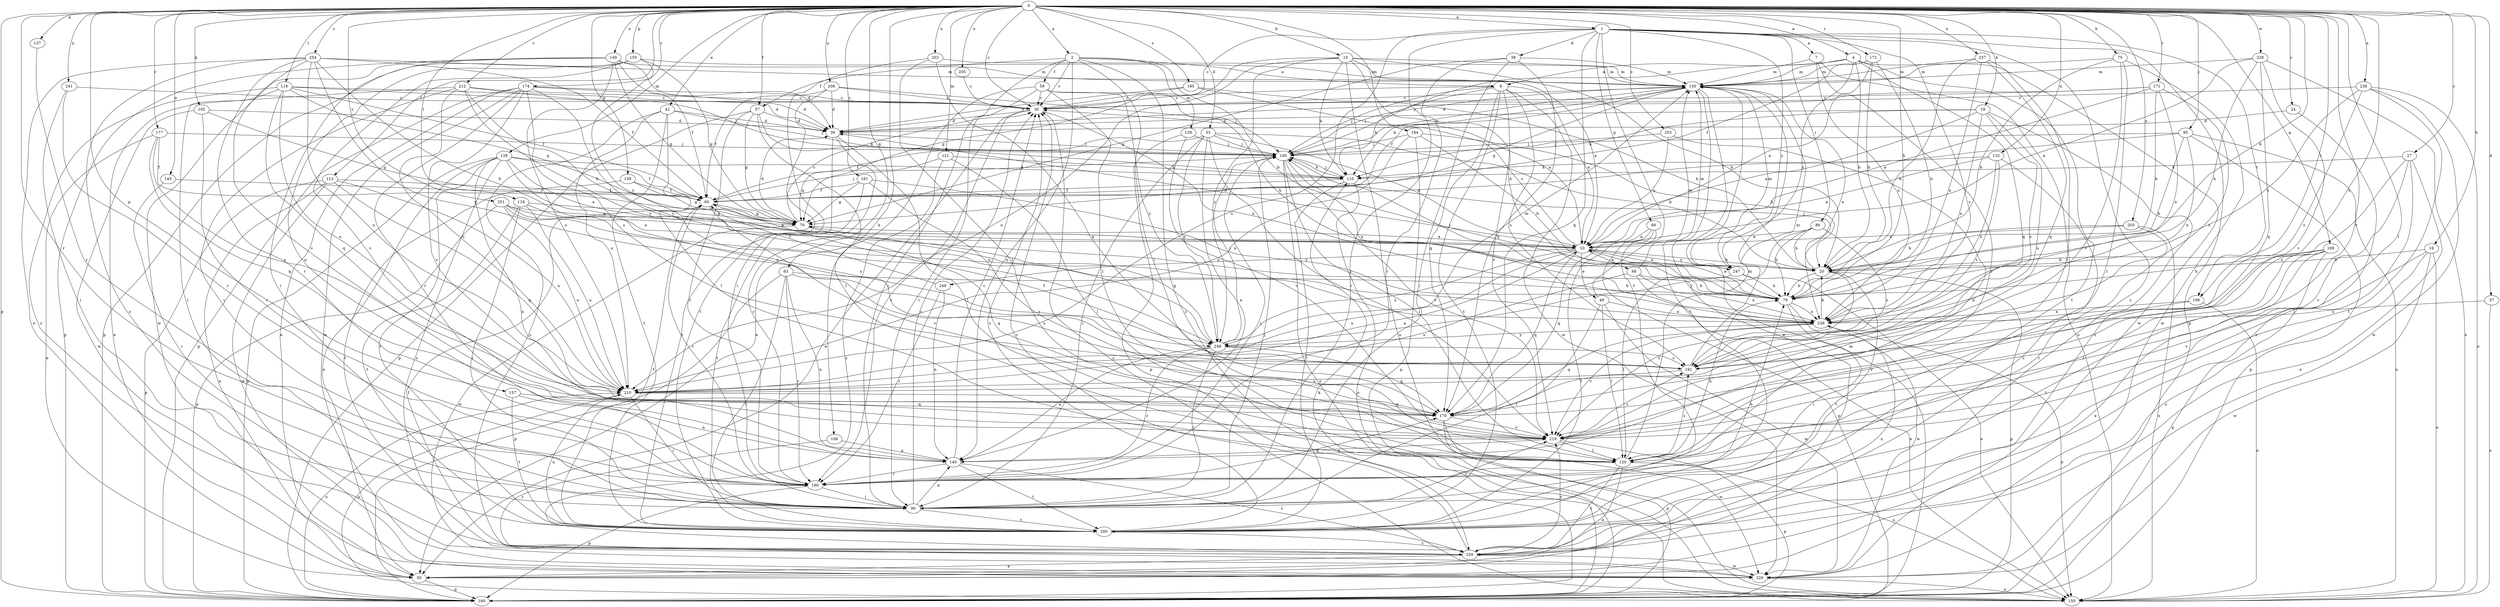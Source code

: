 strict digraph  {
0;
1;
2;
4;
7;
9;
10;
15;
16;
18;
20;
24;
27;
30;
33;
37;
38;
39;
42;
48;
49;
50;
57;
59;
60;
63;
66;
70;
75;
79;
86;
90;
95;
100;
105;
108;
110;
112;
118;
119;
120;
121;
128;
129;
130;
132;
137;
140;
143;
149;
150;
155;
157;
159;
160;
169;
170;
171;
172;
174;
177;
180;
181;
184;
185;
191;
198;
200;
202;
203;
205;
208;
210;
212;
219;
228;
229;
237;
238;
239;
241;
247;
248;
249;
251;
253;
254;
259;
0 -> 1  [label=a];
0 -> 2  [label=a];
0 -> 4  [label=a];
0 -> 15  [label=b];
0 -> 16  [label=b];
0 -> 18  [label=b];
0 -> 20  [label=b];
0 -> 24  [label=c];
0 -> 27  [label=c];
0 -> 30  [label=c];
0 -> 33  [label=d];
0 -> 37  [label=d];
0 -> 42  [label=e];
0 -> 57  [label=f];
0 -> 63  [label=g];
0 -> 75  [label=h];
0 -> 79  [label=h];
0 -> 95  [label=j];
0 -> 105  [label=k];
0 -> 108  [label=k];
0 -> 112  [label=l];
0 -> 118  [label=l];
0 -> 119  [label=l];
0 -> 120  [label=l];
0 -> 121  [label=m];
0 -> 128  [label=m];
0 -> 132  [label=n];
0 -> 137  [label=n];
0 -> 143  [label=o];
0 -> 149  [label=o];
0 -> 155  [label=p];
0 -> 157  [label=p];
0 -> 159  [label=p];
0 -> 160  [label=p];
0 -> 169  [label=q];
0 -> 171  [label=r];
0 -> 172  [label=r];
0 -> 174  [label=r];
0 -> 177  [label=r];
0 -> 180  [label=r];
0 -> 181  [label=s];
0 -> 184  [label=s];
0 -> 185  [label=s];
0 -> 191  [label=s];
0 -> 198  [label=t];
0 -> 202  [label=u];
0 -> 203  [label=u];
0 -> 205  [label=u];
0 -> 208  [label=u];
0 -> 212  [label=v];
0 -> 219  [label=v];
0 -> 228  [label=w];
0 -> 237  [label=x];
0 -> 238  [label=x];
0 -> 241  [label=y];
0 -> 251  [label=z];
0 -> 253  [label=z];
0 -> 254  [label=z];
1 -> 7  [label=a];
1 -> 30  [label=c];
1 -> 38  [label=d];
1 -> 66  [label=g];
1 -> 86  [label=i];
1 -> 90  [label=i];
1 -> 160  [label=p];
1 -> 170  [label=q];
1 -> 191  [label=s];
1 -> 198  [label=t];
1 -> 200  [label=t];
1 -> 210  [label=u];
1 -> 247  [label=y];
1 -> 259  [label=z];
2 -> 9  [label=a];
2 -> 20  [label=b];
2 -> 30  [label=c];
2 -> 57  [label=f];
2 -> 59  [label=f];
2 -> 90  [label=i];
2 -> 120  [label=l];
2 -> 129  [label=m];
2 -> 140  [label=n];
2 -> 259  [label=z];
4 -> 9  [label=a];
4 -> 20  [label=b];
4 -> 100  [label=j];
4 -> 130  [label=m];
4 -> 170  [label=q];
4 -> 200  [label=t];
4 -> 229  [label=w];
4 -> 247  [label=y];
7 -> 130  [label=m];
7 -> 150  [label=o];
7 -> 180  [label=r];
7 -> 239  [label=x];
9 -> 10  [label=a];
9 -> 30  [label=c];
9 -> 100  [label=j];
9 -> 110  [label=k];
9 -> 170  [label=q];
9 -> 191  [label=s];
9 -> 200  [label=t];
9 -> 219  [label=v];
9 -> 229  [label=w];
10 -> 20  [label=b];
10 -> 30  [label=c];
10 -> 39  [label=d];
10 -> 48  [label=e];
10 -> 49  [label=e];
10 -> 170  [label=q];
10 -> 210  [label=u];
10 -> 247  [label=y];
10 -> 248  [label=y];
10 -> 249  [label=y];
15 -> 10  [label=a];
15 -> 20  [label=b];
15 -> 70  [label=g];
15 -> 79  [label=h];
15 -> 110  [label=k];
15 -> 130  [label=m];
15 -> 150  [label=o];
15 -> 210  [label=u];
15 -> 249  [label=y];
16 -> 20  [label=b];
16 -> 150  [label=o];
16 -> 219  [label=v];
16 -> 229  [label=w];
16 -> 259  [label=z];
18 -> 10  [label=a];
18 -> 39  [label=d];
18 -> 110  [label=k];
18 -> 191  [label=s];
18 -> 210  [label=u];
18 -> 239  [label=x];
18 -> 259  [label=z];
20 -> 79  [label=h];
20 -> 100  [label=j];
20 -> 160  [label=p];
20 -> 200  [label=t];
20 -> 219  [label=v];
24 -> 39  [label=d];
24 -> 259  [label=z];
27 -> 50  [label=e];
27 -> 110  [label=k];
27 -> 120  [label=l];
27 -> 191  [label=s];
27 -> 219  [label=v];
30 -> 39  [label=d];
30 -> 50  [label=e];
30 -> 180  [label=r];
30 -> 239  [label=x];
33 -> 10  [label=a];
33 -> 20  [label=b];
33 -> 60  [label=f];
33 -> 90  [label=i];
33 -> 100  [label=j];
33 -> 140  [label=n];
33 -> 219  [label=v];
33 -> 249  [label=y];
37 -> 150  [label=o];
37 -> 239  [label=x];
38 -> 70  [label=g];
38 -> 90  [label=i];
38 -> 130  [label=m];
38 -> 170  [label=q];
38 -> 180  [label=r];
39 -> 100  [label=j];
39 -> 120  [label=l];
39 -> 180  [label=r];
39 -> 200  [label=t];
42 -> 39  [label=d];
42 -> 100  [label=j];
42 -> 120  [label=l];
42 -> 200  [label=t];
42 -> 210  [label=u];
42 -> 259  [label=z];
48 -> 79  [label=h];
48 -> 130  [label=m];
48 -> 150  [label=o];
48 -> 210  [label=u];
48 -> 239  [label=x];
49 -> 90  [label=i];
49 -> 120  [label=l];
49 -> 130  [label=m];
49 -> 229  [label=w];
49 -> 239  [label=x];
50 -> 160  [label=p];
57 -> 39  [label=d];
57 -> 70  [label=g];
57 -> 110  [label=k];
57 -> 120  [label=l];
57 -> 160  [label=p];
57 -> 180  [label=r];
59 -> 30  [label=c];
59 -> 50  [label=e];
59 -> 90  [label=i];
59 -> 100  [label=j];
59 -> 120  [label=l];
59 -> 249  [label=y];
60 -> 70  [label=g];
60 -> 100  [label=j];
60 -> 180  [label=r];
60 -> 219  [label=v];
63 -> 79  [label=h];
63 -> 140  [label=n];
63 -> 160  [label=p];
63 -> 180  [label=r];
63 -> 191  [label=s];
63 -> 200  [label=t];
66 -> 10  [label=a];
66 -> 160  [label=p];
66 -> 170  [label=q];
66 -> 200  [label=t];
70 -> 10  [label=a];
70 -> 30  [label=c];
70 -> 39  [label=d];
70 -> 170  [label=q];
70 -> 229  [label=w];
75 -> 20  [label=b];
75 -> 130  [label=m];
75 -> 180  [label=r];
75 -> 219  [label=v];
75 -> 229  [label=w];
79 -> 10  [label=a];
79 -> 90  [label=i];
79 -> 100  [label=j];
79 -> 229  [label=w];
79 -> 239  [label=x];
86 -> 10  [label=a];
86 -> 20  [label=b];
86 -> 79  [label=h];
86 -> 191  [label=s];
86 -> 249  [label=y];
90 -> 30  [label=c];
90 -> 79  [label=h];
90 -> 100  [label=j];
90 -> 140  [label=n];
90 -> 200  [label=t];
90 -> 219  [label=v];
95 -> 60  [label=f];
95 -> 79  [label=h];
95 -> 100  [label=j];
95 -> 150  [label=o];
95 -> 160  [label=p];
95 -> 239  [label=x];
100 -> 110  [label=k];
100 -> 120  [label=l];
100 -> 130  [label=m];
100 -> 150  [label=o];
100 -> 219  [label=v];
100 -> 239  [label=x];
105 -> 39  [label=d];
105 -> 70  [label=g];
105 -> 180  [label=r];
105 -> 229  [label=w];
108 -> 140  [label=n];
108 -> 259  [label=z];
110 -> 60  [label=f];
110 -> 100  [label=j];
110 -> 150  [label=o];
110 -> 200  [label=t];
112 -> 50  [label=e];
112 -> 60  [label=f];
112 -> 160  [label=p];
112 -> 170  [label=q];
112 -> 210  [label=u];
112 -> 229  [label=w];
118 -> 10  [label=a];
118 -> 70  [label=g];
118 -> 90  [label=i];
118 -> 200  [label=t];
118 -> 210  [label=u];
119 -> 30  [label=c];
119 -> 39  [label=d];
119 -> 60  [label=f];
119 -> 70  [label=g];
119 -> 90  [label=i];
119 -> 170  [label=q];
119 -> 210  [label=u];
119 -> 259  [label=z];
120 -> 50  [label=e];
120 -> 79  [label=h];
120 -> 130  [label=m];
120 -> 160  [label=p];
120 -> 191  [label=s];
120 -> 259  [label=z];
121 -> 70  [label=g];
121 -> 110  [label=k];
121 -> 120  [label=l];
121 -> 259  [label=z];
128 -> 10  [label=a];
128 -> 50  [label=e];
128 -> 60  [label=f];
128 -> 110  [label=k];
128 -> 140  [label=n];
128 -> 160  [label=p];
128 -> 191  [label=s];
128 -> 200  [label=t];
128 -> 259  [label=z];
129 -> 100  [label=j];
129 -> 160  [label=p];
129 -> 219  [label=v];
130 -> 30  [label=c];
130 -> 50  [label=e];
130 -> 60  [label=f];
130 -> 70  [label=g];
130 -> 100  [label=j];
130 -> 110  [label=k];
130 -> 200  [label=t];
130 -> 239  [label=x];
132 -> 10  [label=a];
132 -> 110  [label=k];
132 -> 191  [label=s];
132 -> 239  [label=x];
132 -> 259  [label=z];
137 -> 180  [label=r];
140 -> 30  [label=c];
140 -> 180  [label=r];
140 -> 200  [label=t];
140 -> 259  [label=z];
143 -> 60  [label=f];
143 -> 90  [label=i];
149 -> 39  [label=d];
149 -> 60  [label=f];
149 -> 70  [label=g];
149 -> 90  [label=i];
149 -> 130  [label=m];
149 -> 160  [label=p];
149 -> 210  [label=u];
149 -> 229  [label=w];
150 -> 30  [label=c];
155 -> 70  [label=g];
155 -> 130  [label=m];
155 -> 140  [label=n];
155 -> 160  [label=p];
155 -> 219  [label=v];
155 -> 239  [label=x];
157 -> 140  [label=n];
157 -> 170  [label=q];
157 -> 200  [label=t];
159 -> 60  [label=f];
159 -> 70  [label=g];
159 -> 200  [label=t];
160 -> 110  [label=k];
160 -> 130  [label=m];
160 -> 210  [label=u];
169 -> 20  [label=b];
169 -> 50  [label=e];
169 -> 79  [label=h];
169 -> 120  [label=l];
169 -> 160  [label=p];
169 -> 200  [label=t];
170 -> 160  [label=p];
170 -> 219  [label=v];
170 -> 229  [label=w];
171 -> 10  [label=a];
171 -> 20  [label=b];
171 -> 30  [label=c];
171 -> 39  [label=d];
171 -> 191  [label=s];
171 -> 239  [label=x];
172 -> 10  [label=a];
172 -> 20  [label=b];
172 -> 60  [label=f];
172 -> 79  [label=h];
172 -> 130  [label=m];
174 -> 30  [label=c];
174 -> 39  [label=d];
174 -> 50  [label=e];
174 -> 160  [label=p];
174 -> 180  [label=r];
174 -> 191  [label=s];
174 -> 219  [label=v];
174 -> 229  [label=w];
174 -> 249  [label=y];
177 -> 50  [label=e];
177 -> 60  [label=f];
177 -> 100  [label=j];
177 -> 170  [label=q];
177 -> 210  [label=u];
180 -> 90  [label=i];
180 -> 100  [label=j];
180 -> 160  [label=p];
180 -> 170  [label=q];
181 -> 60  [label=f];
181 -> 70  [label=g];
181 -> 200  [label=t];
181 -> 219  [label=v];
181 -> 239  [label=x];
184 -> 20  [label=b];
184 -> 79  [label=h];
184 -> 100  [label=j];
184 -> 160  [label=p];
184 -> 210  [label=u];
185 -> 10  [label=a];
185 -> 20  [label=b];
185 -> 30  [label=c];
185 -> 39  [label=d];
191 -> 60  [label=f];
191 -> 130  [label=m];
191 -> 210  [label=u];
198 -> 150  [label=o];
198 -> 219  [label=v];
198 -> 239  [label=x];
200 -> 30  [label=c];
200 -> 60  [label=f];
200 -> 210  [label=u];
200 -> 259  [label=z];
202 -> 90  [label=i];
202 -> 120  [label=l];
202 -> 130  [label=m];
202 -> 170  [label=q];
203 -> 10  [label=a];
203 -> 20  [label=b];
203 -> 150  [label=o];
203 -> 180  [label=r];
205 -> 30  [label=c];
208 -> 30  [label=c];
208 -> 39  [label=d];
208 -> 60  [label=f];
208 -> 79  [label=h];
208 -> 200  [label=t];
210 -> 10  [label=a];
210 -> 90  [label=i];
210 -> 150  [label=o];
210 -> 170  [label=q];
212 -> 20  [label=b];
212 -> 30  [label=c];
212 -> 50  [label=e];
212 -> 90  [label=i];
212 -> 100  [label=j];
212 -> 210  [label=u];
212 -> 249  [label=y];
219 -> 120  [label=l];
219 -> 140  [label=n];
219 -> 150  [label=o];
219 -> 191  [label=s];
228 -> 10  [label=a];
228 -> 79  [label=h];
228 -> 130  [label=m];
228 -> 150  [label=o];
228 -> 170  [label=q];
228 -> 219  [label=v];
229 -> 60  [label=f];
229 -> 150  [label=o];
237 -> 79  [label=h];
237 -> 120  [label=l];
237 -> 130  [label=m];
237 -> 170  [label=q];
237 -> 239  [label=x];
238 -> 30  [label=c];
238 -> 79  [label=h];
238 -> 150  [label=o];
238 -> 191  [label=s];
238 -> 200  [label=t];
238 -> 229  [label=w];
239 -> 20  [label=b];
239 -> 150  [label=o];
239 -> 170  [label=q];
239 -> 219  [label=v];
239 -> 249  [label=y];
241 -> 30  [label=c];
241 -> 90  [label=i];
241 -> 180  [label=r];
247 -> 10  [label=a];
247 -> 79  [label=h];
247 -> 120  [label=l];
247 -> 130  [label=m];
247 -> 150  [label=o];
248 -> 60  [label=f];
248 -> 140  [label=n];
248 -> 180  [label=r];
249 -> 70  [label=g];
249 -> 90  [label=i];
249 -> 100  [label=j];
249 -> 130  [label=m];
249 -> 140  [label=n];
249 -> 170  [label=q];
249 -> 180  [label=r];
249 -> 191  [label=s];
251 -> 10  [label=a];
251 -> 70  [label=g];
251 -> 160  [label=p];
251 -> 210  [label=u];
251 -> 239  [label=x];
251 -> 249  [label=y];
253 -> 10  [label=a];
253 -> 100  [label=j];
253 -> 140  [label=n];
254 -> 50  [label=e];
254 -> 60  [label=f];
254 -> 79  [label=h];
254 -> 130  [label=m];
254 -> 180  [label=r];
254 -> 210  [label=u];
254 -> 219  [label=v];
254 -> 249  [label=y];
254 -> 259  [label=z];
259 -> 30  [label=c];
259 -> 50  [label=e];
259 -> 219  [label=v];
259 -> 229  [label=w];
259 -> 239  [label=x];
}
